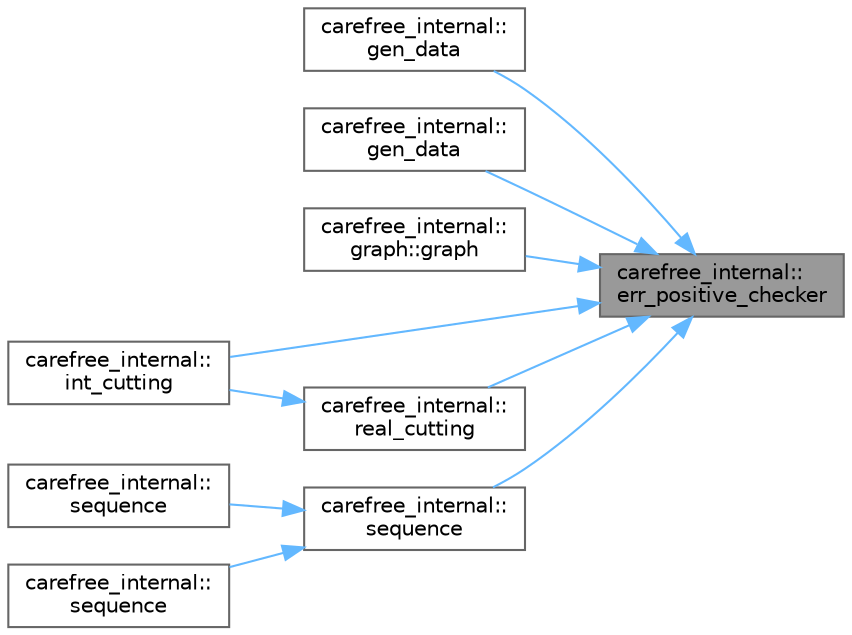 digraph "carefree_internal::err_positive_checker"
{
 // LATEX_PDF_SIZE
  bgcolor="transparent";
  edge [fontname=Helvetica,fontsize=10,labelfontname=Helvetica,labelfontsize=10];
  node [fontname=Helvetica,fontsize=10,shape=box,height=0.2,width=0.4];
  rankdir="RL";
  Node1 [id="Node000001",label="carefree_internal::\lerr_positive_checker",height=0.2,width=0.4,color="gray40", fillcolor="grey60", style="filled", fontcolor="black",tooltip=" "];
  Node1 -> Node2 [id="edge1_Node000001_Node000002",dir="back",color="steelblue1",style="solid",tooltip=" "];
  Node2 [id="Node000002",label="carefree_internal::\lgen_data",height=0.2,width=0.4,color="grey40", fillcolor="white", style="filled",URL="$namespacecarefree__internal.html#a86e6ff2585fa6da34d701b5f07f32c09",tooltip=" "];
  Node1 -> Node3 [id="edge2_Node000001_Node000003",dir="back",color="steelblue1",style="solid",tooltip=" "];
  Node3 [id="Node000003",label="carefree_internal::\lgen_data",height=0.2,width=0.4,color="grey40", fillcolor="white", style="filled",URL="$namespacecarefree__internal.html#a6f5cf4ea05219e2c98a82ec198f2230c",tooltip=" "];
  Node1 -> Node4 [id="edge3_Node000001_Node000004",dir="back",color="steelblue1",style="solid",tooltip=" "];
  Node4 [id="Node000004",label="carefree_internal::\lgraph::graph",height=0.2,width=0.4,color="grey40", fillcolor="white", style="filled",URL="$classcarefree__internal_1_1graph.html#adbb8dffb6bae0f73b40724cbea68652d",tooltip=" "];
  Node1 -> Node5 [id="edge4_Node000001_Node000005",dir="back",color="steelblue1",style="solid",tooltip=" "];
  Node5 [id="Node000005",label="carefree_internal::\lint_cutting",height=0.2,width=0.4,color="grey40", fillcolor="white", style="filled",URL="$namespacecarefree__internal.html#a712398045d7754abf007d27efbe0bcae",tooltip=" "];
  Node1 -> Node6 [id="edge5_Node000001_Node000006",dir="back",color="steelblue1",style="solid",tooltip=" "];
  Node6 [id="Node000006",label="carefree_internal::\lreal_cutting",height=0.2,width=0.4,color="grey40", fillcolor="white", style="filled",URL="$namespacecarefree__internal.html#a3cb543eb52061c05520bc89fb4201243",tooltip=" "];
  Node6 -> Node5 [id="edge6_Node000006_Node000005",dir="back",color="steelblue1",style="solid",tooltip=" "];
  Node1 -> Node7 [id="edge7_Node000001_Node000007",dir="back",color="steelblue1",style="solid",tooltip=" "];
  Node7 [id="Node000007",label="carefree_internal::\lsequence",height=0.2,width=0.4,color="grey40", fillcolor="white", style="filled",URL="$namespacecarefree__internal.html#a634f5d95230eb05236d5c13ccb89b4a7",tooltip=" "];
  Node7 -> Node8 [id="edge8_Node000007_Node000008",dir="back",color="steelblue1",style="solid",tooltip=" "];
  Node8 [id="Node000008",label="carefree_internal::\lsequence",height=0.2,width=0.4,color="grey40", fillcolor="white", style="filled",URL="$namespacecarefree__internal.html#a0c5378211b08ad8b5dc07802647aea1d",tooltip=" "];
  Node7 -> Node9 [id="edge9_Node000007_Node000009",dir="back",color="steelblue1",style="solid",tooltip=" "];
  Node9 [id="Node000009",label="carefree_internal::\lsequence",height=0.2,width=0.4,color="grey40", fillcolor="white", style="filled",URL="$namespacecarefree__internal.html#a00a6a3986dad6b93b3f5e1349d9699d0",tooltip=" "];
}
